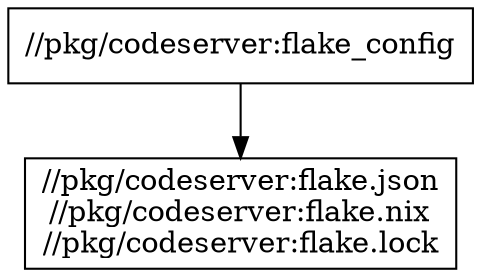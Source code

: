 digraph mygraph {
  node [shape=box];
  "//pkg/codeserver:flake_config"
  "//pkg/codeserver:flake_config" -> "//pkg/codeserver:flake.json\n//pkg/codeserver:flake.nix\n//pkg/codeserver:flake.lock"
  "//pkg/codeserver:flake.json\n//pkg/codeserver:flake.nix\n//pkg/codeserver:flake.lock"
}

